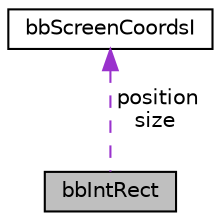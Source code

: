 digraph "bbIntRect"
{
 // LATEX_PDF_SIZE
  edge [fontname="Helvetica",fontsize="10",labelfontname="Helvetica",labelfontsize="10"];
  node [fontname="Helvetica",fontsize="10",shape=record];
  Node1 [label="bbIntRect",height=0.2,width=0.4,color="black", fillcolor="grey75", style="filled", fontcolor="black",tooltip="Used for hitboxes & clickboxes units of Screen Points, see bbMapConstants.m_ScreenPPP."];
  Node2 -> Node1 [dir="back",color="darkorchid3",fontsize="10",style="dashed",label=" position\nsize" ,fontname="Helvetica"];
  Node2 [label="bbScreenCoordsI",height=0.2,width=0.4,color="black", fillcolor="white", style="filled",URL="$structbbScreenCoordsI.html",tooltip="Fixed point, 2d coordinates, precision given by bbMap::m_ScreenPPP."];
}
